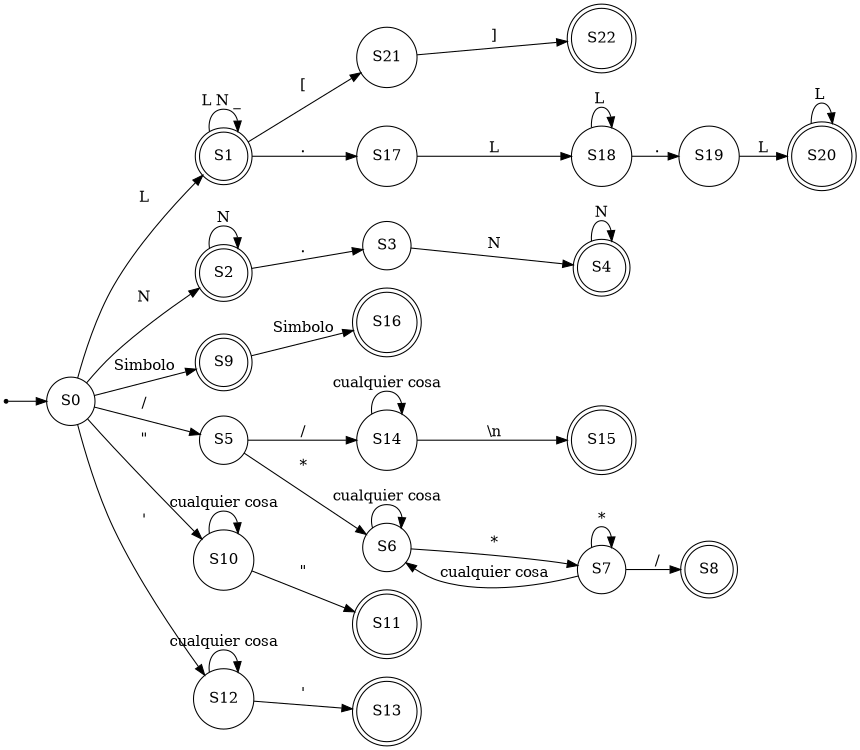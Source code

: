 digraph finite_state_machine {
    rankdir=LR;
    size="8,5"

    node [shape = doublecircle];
    S1;
    S2;
    S4;
    S8;
    S11;
    S13;
    S9;
    S15;
    S16;
    S20;
    S22;

    node [shape = point ]; qi
    node [shape = circle];
    qi -> S0; 
   
    S0 -> S1 [ label = "L"];
    S1 -> S1 [ label = "L N _ "];
    
    S1 -> S21[ label = "["];
    S21 -> S22[ label = "]"];
    
    S1 -> S17[ label = "."];

    S17 -> S18 [ label = "L"];
    S18 -> S18 [ label = "L "];
    
    S18 -> S19[ label = "."];
    
    S19 -> S20 [ label = "L"];
    S20 -> S20 [ label = "L "];

    S0 -> S2 [ label = "N"];
    S2 -> S3 [label = "."];
    S2 -> S2 [label = "N"];
    S3 -> S4 [label="N"];
    S4 -> S4 [label="N"];

    S0 -> S5 [label = "/"];
    S5 -> S14[label = "/"];
    S5 -> S6 [label = "*"];
    S6 -> S6 [label = "cualquier cosa"];
    S6 -> S7 [label = "*"];
    S7 -> S7 [label = "*"];
    S7 -> S6 [label = "cualquier cosa"];
    S7 -> S8 [label = "/"];
    
    S0 -> S10[label="\""];
    S10 -> S10[label="cualquier cosa"];
    S10 -> S11 [label = "\""];

    S0 -> S12 [label = "'"];
    S12 -> S12 [label = "cualquier cosa"];
    S12 -> S13 [label = "'"];

    S0 -> S9 [label = "Simbolo"];
    S9 -> S16 [label = "Simbolo"];
    S14 -> S14 [label = "cualquier cosa"];
    S14 -> S15 [label = "\\n"];
  
}